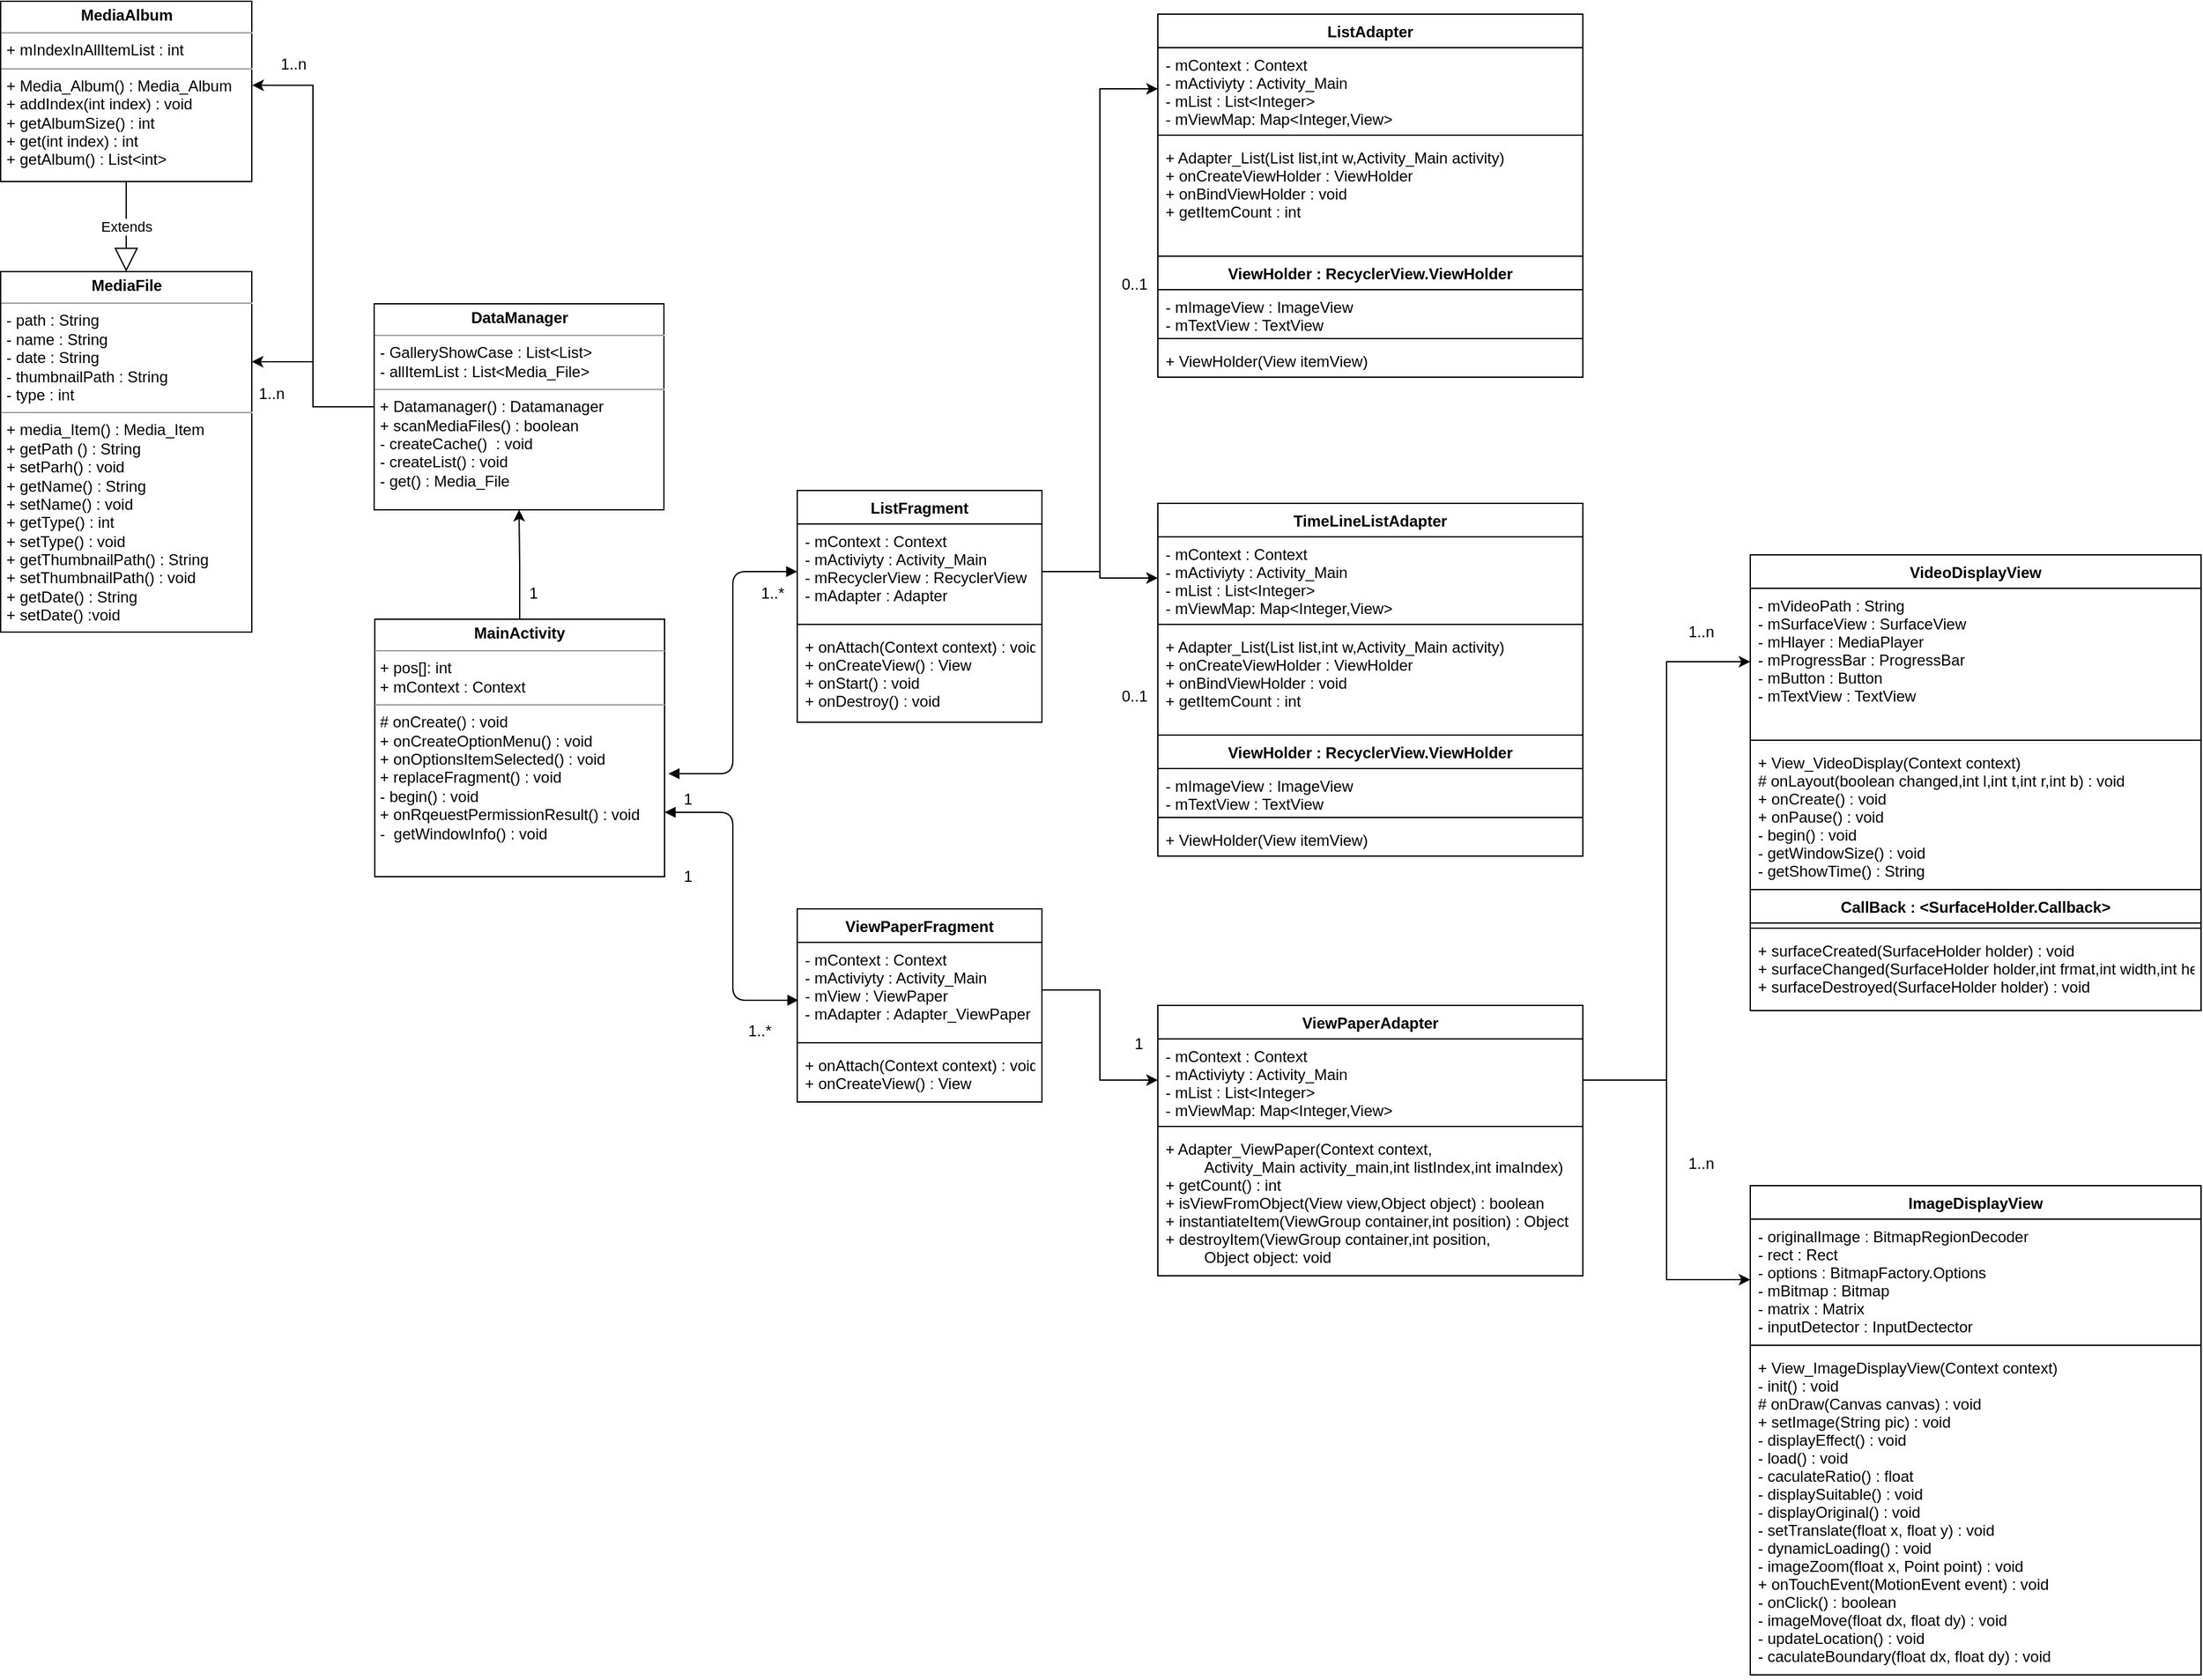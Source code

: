 <mxfile version="12.2.4" type="device" pages="1"><diagram name="Page-1" id="9f46799a-70d6-7492-0946-bef42562c5a5"><mxGraphModel dx="1408" dy="1549" grid="1" gridSize="10" guides="1" tooltips="1" connect="1" arrows="1" fold="1" page="1" pageScale="1" pageWidth="1100" pageHeight="850" background="#ffffff" math="0" shadow="0"><root><mxCell id="0"/><mxCell id="1" parent="0"/><mxCell id="7mAvR-UhFyMfSr_KZGas-6" value="ViewPaperFragment" style="swimlane;fontStyle=1;align=center;verticalAlign=top;childLayout=stackLayout;horizontal=1;startSize=26;horizontalStack=0;resizeParent=1;resizeParentMax=0;resizeLast=0;collapsible=1;marginBottom=0;gradientColor=none;swimlaneFillColor=none;fillColor=#FFFFFF;" parent="1" vertex="1"><mxGeometry x="670" y="25" width="190" height="150" as="geometry"/></mxCell><mxCell id="7mAvR-UhFyMfSr_KZGas-7" value="- mContext : Context&#10;- mActiviyty : Activity_Main&#10;- mView : ViewPaper&#10;- mAdapter : Adapter_ViewPaper &#10;" style="text;strokeColor=none;fillColor=none;align=left;verticalAlign=top;spacingLeft=4;spacingRight=4;overflow=hidden;rotatable=0;points=[[0,0.5],[1,0.5]];portConstraint=eastwest;" parent="7mAvR-UhFyMfSr_KZGas-6" vertex="1"><mxGeometry y="26" width="190" height="74" as="geometry"/></mxCell><mxCell id="7mAvR-UhFyMfSr_KZGas-8" value="" style="line;strokeWidth=1;fillColor=none;align=left;verticalAlign=middle;spacingTop=-1;spacingLeft=3;spacingRight=3;rotatable=0;labelPosition=right;points=[];portConstraint=eastwest;" parent="7mAvR-UhFyMfSr_KZGas-6" vertex="1"><mxGeometry y="100" width="190" height="8" as="geometry"/></mxCell><mxCell id="7mAvR-UhFyMfSr_KZGas-9" value="+ onAttach(Context context) : void&#10;+ onCreateView() : View" style="text;strokeColor=none;fillColor=none;align=left;verticalAlign=top;spacingLeft=4;spacingRight=4;overflow=hidden;rotatable=0;points=[[0,0.5],[1,0.5]];portConstraint=eastwest;" parent="7mAvR-UhFyMfSr_KZGas-6" vertex="1"><mxGeometry y="108" width="190" height="42" as="geometry"/></mxCell><mxCell id="7mAvR-UhFyMfSr_KZGas-14" value="ViewPaperAdapter" style="swimlane;fontStyle=1;align=center;verticalAlign=top;childLayout=stackLayout;horizontal=1;startSize=26;horizontalStack=0;resizeParent=1;resizeParentMax=0;resizeLast=0;collapsible=1;marginBottom=0;gradientColor=none;swimlaneFillColor=none;fillColor=#FFFFFF;" parent="1" vertex="1"><mxGeometry x="950" y="100" width="330" height="210" as="geometry"><mxRectangle x="670" y="-180" width="140" height="26" as="alternateBounds"/></mxGeometry></mxCell><mxCell id="7mAvR-UhFyMfSr_KZGas-15" value="- mContext : Context&#10;- mActiviyty : Activity_Main&#10;- mList : List&lt;Integer&gt;&#10;- mViewMap: Map&lt;Integer,View&gt; &#10;" style="text;strokeColor=none;fillColor=none;align=left;verticalAlign=top;spacingLeft=4;spacingRight=4;overflow=hidden;rotatable=0;points=[[0,0.5],[1,0.5]];portConstraint=eastwest;" parent="7mAvR-UhFyMfSr_KZGas-14" vertex="1"><mxGeometry y="26" width="330" height="64" as="geometry"/></mxCell><mxCell id="7mAvR-UhFyMfSr_KZGas-16" value="" style="line;strokeWidth=1;fillColor=none;align=left;verticalAlign=middle;spacingTop=-1;spacingLeft=3;spacingRight=3;rotatable=0;labelPosition=right;points=[];portConstraint=eastwest;" parent="7mAvR-UhFyMfSr_KZGas-14" vertex="1"><mxGeometry y="90" width="330" height="8" as="geometry"/></mxCell><mxCell id="7mAvR-UhFyMfSr_KZGas-17" value="+ Adapter_ViewPaper(Context context,&#10;         Activity_Main activity_main,int listIndex,int imaIndex)&#10;+ getCount() : int&#10;+ isViewFromObject(View view,Object object) : boolean&#10;+ instantiateItem(ViewGroup container,int position) : Object&#10;+ destroyItem(ViewGroup container,int position,&#10;         Object object: void" style="text;strokeColor=none;fillColor=none;align=left;verticalAlign=top;spacingLeft=4;spacingRight=4;overflow=hidden;rotatable=0;points=[[0,0.5],[1,0.5]];portConstraint=eastwest;" parent="7mAvR-UhFyMfSr_KZGas-14" vertex="1"><mxGeometry y="98" width="330" height="112" as="geometry"/></mxCell><mxCell id="7mAvR-UhFyMfSr_KZGas-18" value="VideoDisplayView" style="swimlane;fontStyle=1;align=center;verticalAlign=top;childLayout=stackLayout;horizontal=1;startSize=26;horizontalStack=0;resizeParent=1;resizeParentMax=0;resizeLast=0;collapsible=1;marginBottom=0;gradientColor=none;swimlaneFillColor=none;fillColor=#FFFFFF;" parent="1" vertex="1"><mxGeometry x="1410" y="-250" width="350" height="354" as="geometry"><mxRectangle x="1100" y="-180" width="130" height="26" as="alternateBounds"/></mxGeometry></mxCell><mxCell id="7mAvR-UhFyMfSr_KZGas-19" value="- mVideoPath : String&#10;- mSurfaceView : SurfaceView&#10;- mHlayer : MediaPlayer&#10;- mProgressBar : ProgressBar&#10;- mButton : Button&#10;- mTextView : TextView" style="text;strokeColor=none;fillColor=none;align=left;verticalAlign=top;spacingLeft=4;spacingRight=4;overflow=hidden;rotatable=0;points=[[0,0.5],[1,0.5]];portConstraint=eastwest;" parent="7mAvR-UhFyMfSr_KZGas-18" vertex="1"><mxGeometry y="26" width="350" height="114" as="geometry"/></mxCell><mxCell id="7mAvR-UhFyMfSr_KZGas-20" value="" style="line;strokeWidth=1;fillColor=none;align=left;verticalAlign=middle;spacingTop=-1;spacingLeft=3;spacingRight=3;rotatable=0;labelPosition=right;points=[];portConstraint=eastwest;" parent="7mAvR-UhFyMfSr_KZGas-18" vertex="1"><mxGeometry y="140" width="350" height="8" as="geometry"/></mxCell><mxCell id="7mAvR-UhFyMfSr_KZGas-21" value="+ View_VideoDisplay(Context context)&#10;# onLayout(boolean changed,int l,int t,int r,int b) : void&#10;+ onCreate() : void&#10;+ onPause() : void&#10;- begin() : void&#10;- getWindowSize() : void&#10;- getShowTime() : String" style="text;strokeColor=none;fillColor=none;align=left;verticalAlign=top;spacingLeft=4;spacingRight=4;overflow=hidden;rotatable=0;points=[[0,0.5],[1,0.5]];portConstraint=eastwest;" parent="7mAvR-UhFyMfSr_KZGas-18" vertex="1"><mxGeometry y="148" width="350" height="112" as="geometry"/></mxCell><mxCell id="7mAvR-UhFyMfSr_KZGas-36" value="CallBack : &lt;SurfaceHolder.Callback&gt;" style="swimlane;fontStyle=1;align=center;verticalAlign=top;childLayout=stackLayout;horizontal=1;startSize=26;horizontalStack=0;resizeParent=1;resizeParentMax=0;resizeLast=0;collapsible=1;marginBottom=0;fillColor=#FFFFFF;gradientColor=none;" parent="7mAvR-UhFyMfSr_KZGas-18" vertex="1"><mxGeometry y="260" width="350" height="94" as="geometry"><mxRectangle y="160" width="350" height="26" as="alternateBounds"/></mxGeometry></mxCell><mxCell id="7mAvR-UhFyMfSr_KZGas-38" value="" style="line;strokeWidth=1;fillColor=none;align=left;verticalAlign=middle;spacingTop=-1;spacingLeft=3;spacingRight=3;rotatable=0;labelPosition=right;points=[];portConstraint=eastwest;" parent="7mAvR-UhFyMfSr_KZGas-36" vertex="1"><mxGeometry y="26" width="350" height="8" as="geometry"/></mxCell><mxCell id="7mAvR-UhFyMfSr_KZGas-39" value="+ surfaceCreated(SurfaceHolder holder) : void&#10;+ surfaceChanged(SurfaceHolder holder,int frmat,int width,int height) : void&#10;+ surfaceDestroyed(SurfaceHolder holder) : void " style="text;strokeColor=none;fillColor=none;align=left;verticalAlign=top;spacingLeft=4;spacingRight=4;overflow=hidden;rotatable=0;points=[[0,0.5],[1,0.5]];portConstraint=eastwest;" parent="7mAvR-UhFyMfSr_KZGas-36" vertex="1"><mxGeometry y="34" width="350" height="60" as="geometry"/></mxCell><mxCell id="7mAvR-UhFyMfSr_KZGas-22" value="ImageDisplayView" style="swimlane;fontStyle=1;align=center;verticalAlign=top;childLayout=stackLayout;horizontal=1;startSize=26;horizontalStack=0;resizeParent=1;resizeParentMax=0;resizeLast=0;collapsible=1;marginBottom=0;gradientColor=none;swimlaneFillColor=none;fillColor=#FFFFFF;" parent="1" vertex="1"><mxGeometry x="1410" y="240" width="350" height="380" as="geometry"/></mxCell><mxCell id="7mAvR-UhFyMfSr_KZGas-23" value="- originalImage : BitmapRegionDecoder&#10;- rect : Rect&#10;- options : BitmapFactory.Options&#10;- mBitmap : Bitmap&#10;- matrix : Matrix&#10;- inputDetector : InputDectector" style="text;strokeColor=none;fillColor=none;align=left;verticalAlign=top;spacingLeft=4;spacingRight=4;overflow=hidden;rotatable=0;points=[[0,0.5],[1,0.5]];portConstraint=eastwest;" parent="7mAvR-UhFyMfSr_KZGas-22" vertex="1"><mxGeometry y="26" width="350" height="94" as="geometry"/></mxCell><mxCell id="7mAvR-UhFyMfSr_KZGas-24" value="" style="line;strokeWidth=1;fillColor=none;align=left;verticalAlign=middle;spacingTop=-1;spacingLeft=3;spacingRight=3;rotatable=0;labelPosition=right;points=[];portConstraint=eastwest;" parent="7mAvR-UhFyMfSr_KZGas-22" vertex="1"><mxGeometry y="120" width="350" height="8" as="geometry"/></mxCell><mxCell id="7mAvR-UhFyMfSr_KZGas-25" value="+ View_ImageDisplayView(Context context)&#10;- init() : void&#10;# onDraw(Canvas canvas) : void&#10;+ setImage(String pic) : void&#10;- displayEffect() : void&#10;- load() : void&#10;- caculateRatio() : float&#10;- displaySuitable() : void&#10;- displayOriginal() : void&#10;- setTranslate(float x, float y) : void&#10;- dynamicLoading() : void&#10;- imageZoom(float x, Point point) : void&#10;+ onTouchEvent(MotionEvent event) : void&#10;- onClick() : boolean&#10;- imageMove(float dx, float dy) : void&#10;- updateLocation() : void&#10;- caculateBoundary(float dx, float dy) : void" style="text;strokeColor=none;fillColor=none;align=left;verticalAlign=top;spacingLeft=4;spacingRight=4;overflow=hidden;rotatable=0;points=[[0,0.5],[1,0.5]];portConstraint=eastwest;" parent="7mAvR-UhFyMfSr_KZGas-22" vertex="1"><mxGeometry y="128" width="350" height="252" as="geometry"/></mxCell><mxCell id="7mAvR-UhFyMfSr_KZGas-60" value="&lt;p style=&quot;margin: 0px ; margin-top: 4px ; text-align: center&quot;&gt;&lt;b&gt;MediaAlbum&lt;/b&gt;&lt;/p&gt;&lt;hr size=&quot;1&quot;&gt;&lt;p style=&quot;margin: 0px ; margin-left: 4px&quot;&gt;+ mIndexInAllItemList : int&lt;/p&gt;&lt;hr size=&quot;1&quot;&gt;&lt;p style=&quot;margin: 0px ; margin-left: 4px&quot;&gt;+ Media_Album() : Media_Album&lt;br&gt;&lt;/p&gt;&lt;p style=&quot;margin: 0px ; margin-left: 4px&quot;&gt;+ addIndex(int index) : void&lt;/p&gt;&lt;p style=&quot;margin: 0px ; margin-left: 4px&quot;&gt;+ getAlbumSize() : int&lt;/p&gt;&lt;p style=&quot;margin: 0px ; margin-left: 4px&quot;&gt;+ get(int index) : int&lt;/p&gt;&lt;p style=&quot;margin: 0px ; margin-left: 4px&quot;&gt;+ getAlbum() : List&amp;lt;int&amp;gt;&lt;/p&gt;" style="verticalAlign=top;align=left;overflow=fill;fontSize=12;fontFamily=Helvetica;html=1;" parent="1" vertex="1"><mxGeometry x="51.5" y="-680" width="195" height="140" as="geometry"/></mxCell><mxCell id="7mAvR-UhFyMfSr_KZGas-61" value="&lt;p style=&quot;margin: 0px ; margin-top: 4px ; text-align: center&quot;&gt;&lt;b&gt;MediaFile&lt;/b&gt;&lt;/p&gt;&lt;hr size=&quot;1&quot;&gt;&lt;p style=&quot;margin: 0px ; margin-left: 4px&quot;&gt;- path : String&lt;/p&gt;&lt;p style=&quot;margin: 0px ; margin-left: 4px&quot;&gt;- name : String&lt;/p&gt;&lt;p style=&quot;margin: 0px ; margin-left: 4px&quot;&gt;- date : String&lt;/p&gt;&lt;p style=&quot;margin: 0px ; margin-left: 4px&quot;&gt;- thumbnailPath : String&lt;/p&gt;&lt;p style=&quot;margin: 0px ; margin-left: 4px&quot;&gt;- type : int&lt;/p&gt;&lt;hr size=&quot;1&quot;&gt;&lt;p style=&quot;margin: 0px ; margin-left: 4px&quot;&gt;+ media_Item() : Media_Item&lt;/p&gt;&lt;p style=&quot;margin: 0px ; margin-left: 4px&quot;&gt;+ getPath () : String&lt;/p&gt;&lt;p style=&quot;margin: 0px ; margin-left: 4px&quot;&gt;+ setParh() : void&lt;/p&gt;&lt;p style=&quot;margin: 0px ; margin-left: 4px&quot;&gt;+ getName() : String&lt;/p&gt;&lt;p style=&quot;margin: 0px ; margin-left: 4px&quot;&gt;+ setName() : void&lt;/p&gt;&lt;p style=&quot;margin: 0px ; margin-left: 4px&quot;&gt;+ getType() : int&lt;/p&gt;&lt;p style=&quot;margin: 0px ; margin-left: 4px&quot;&gt;+ setType() : void&lt;/p&gt;&lt;p style=&quot;margin: 0px ; margin-left: 4px&quot;&gt;+ getThumbnailPath() : String&lt;/p&gt;&lt;p style=&quot;margin: 0px ; margin-left: 4px&quot;&gt;+ setThumbnailPath() : void&lt;/p&gt;&lt;p style=&quot;margin: 0px ; margin-left: 4px&quot;&gt;+ getDate() : String&lt;/p&gt;&lt;p style=&quot;margin: 0px ; margin-left: 4px&quot;&gt;+ setDate() :void&amp;nbsp;&lt;/p&gt;" style="verticalAlign=top;align=left;overflow=fill;fontSize=12;fontFamily=Helvetica;html=1;" parent="1" vertex="1"><mxGeometry x="51.5" y="-470" width="195" height="280" as="geometry"/></mxCell><mxCell id="7mAvR-UhFyMfSr_KZGas-65" value="Extends" style="endArrow=block;endSize=16;endFill=0;html=1;exitX=0.5;exitY=1;exitDx=0;exitDy=0;" parent="1" source="7mAvR-UhFyMfSr_KZGas-60" target="7mAvR-UhFyMfSr_KZGas-61" edge="1"><mxGeometry width="160" relative="1" as="geometry"><mxPoint x="266.5" y="-240" as="sourcePoint"/><mxPoint x="426.5" y="-240" as="targetPoint"/></mxGeometry></mxCell><mxCell id="7mAvR-UhFyMfSr_KZGas-74" value="ListFragment" style="swimlane;fontStyle=1;align=center;verticalAlign=top;childLayout=stackLayout;horizontal=1;startSize=26;horizontalStack=0;resizeParent=1;resizeParentMax=0;resizeLast=0;collapsible=1;marginBottom=0;gradientColor=none;swimlaneFillColor=none;fillColor=#FFFFFF;" parent="1" vertex="1"><mxGeometry x="670" y="-300" width="190" height="180" as="geometry"/></mxCell><mxCell id="7mAvR-UhFyMfSr_KZGas-75" value="- mContext : Context&#10;- mActiviyty : Activity_Main&#10;- mRecyclerView : RecyclerView&#10;- mAdapter : Adapter &#10;" style="text;strokeColor=none;fillColor=none;align=left;verticalAlign=top;spacingLeft=4;spacingRight=4;overflow=hidden;rotatable=0;points=[[0,0.5],[1,0.5]];portConstraint=eastwest;" parent="7mAvR-UhFyMfSr_KZGas-74" vertex="1"><mxGeometry y="26" width="190" height="74" as="geometry"/></mxCell><mxCell id="7mAvR-UhFyMfSr_KZGas-76" value="" style="line;strokeWidth=1;fillColor=none;align=left;verticalAlign=middle;spacingTop=-1;spacingLeft=3;spacingRight=3;rotatable=0;labelPosition=right;points=[];portConstraint=eastwest;" parent="7mAvR-UhFyMfSr_KZGas-74" vertex="1"><mxGeometry y="100" width="190" height="8" as="geometry"/></mxCell><mxCell id="7mAvR-UhFyMfSr_KZGas-77" value="+ onAttach(Context context) : void&#10;+ onCreateView() : View&#10;+ onStart() : void&#10;+ onDestroy() : void&#10;&#10;" style="text;strokeColor=none;fillColor=none;align=left;verticalAlign=top;spacingLeft=4;spacingRight=4;overflow=hidden;rotatable=0;points=[[0,0.5],[1,0.5]];portConstraint=eastwest;" parent="7mAvR-UhFyMfSr_KZGas-74" vertex="1"><mxGeometry y="108" width="190" height="72" as="geometry"/></mxCell><mxCell id="7mAvR-UhFyMfSr_KZGas-78" value="ListAdapter" style="swimlane;fontStyle=1;align=center;verticalAlign=top;childLayout=stackLayout;horizontal=1;startSize=26;horizontalStack=0;resizeParent=1;resizeParentMax=0;resizeLast=0;collapsible=1;marginBottom=0;gradientColor=none;swimlaneFillColor=none;fillColor=#FFFFFF;" parent="1" vertex="1"><mxGeometry x="950" y="-670" width="330" height="282" as="geometry"><mxRectangle x="670" y="-180" width="140" height="26" as="alternateBounds"/></mxGeometry></mxCell><mxCell id="7mAvR-UhFyMfSr_KZGas-79" value="- mContext : Context&#10;- mActiviyty : Activity_Main&#10;- mList : List&lt;Integer&gt;&#10;- mViewMap: Map&lt;Integer,View&gt; &#10;" style="text;strokeColor=none;fillColor=none;align=left;verticalAlign=top;spacingLeft=4;spacingRight=4;overflow=hidden;rotatable=0;points=[[0,0.5],[1,0.5]];portConstraint=eastwest;" parent="7mAvR-UhFyMfSr_KZGas-78" vertex="1"><mxGeometry y="26" width="330" height="64" as="geometry"/></mxCell><mxCell id="7mAvR-UhFyMfSr_KZGas-137" value="" style="line;strokeWidth=1;fillColor=none;align=left;verticalAlign=middle;spacingTop=-1;spacingLeft=3;spacingRight=3;rotatable=0;labelPosition=right;points=[];portConstraint=eastwest;" parent="7mAvR-UhFyMfSr_KZGas-78" vertex="1"><mxGeometry y="90" width="330" height="8" as="geometry"/></mxCell><mxCell id="7mAvR-UhFyMfSr_KZGas-136" value="+ Adapter_List(List list,int w,Activity_Main activity)&#10;+ onCreateViewHolder : ViewHolder&#10;+ onBindViewHolder : void&#10;+ getItemCount : int" style="text;strokeColor=none;fillColor=none;align=left;verticalAlign=top;spacingLeft=4;spacingRight=4;overflow=hidden;rotatable=0;points=[[0,0.5],[1,0.5]];portConstraint=eastwest;" parent="7mAvR-UhFyMfSr_KZGas-78" vertex="1"><mxGeometry y="98" width="330" height="90" as="geometry"/></mxCell><mxCell id="7mAvR-UhFyMfSr_KZGas-125" value="ViewHolder : RecyclerView.ViewHolder" style="swimlane;fontStyle=1;align=center;verticalAlign=top;childLayout=stackLayout;horizontal=1;startSize=26;horizontalStack=0;resizeParent=1;resizeParentMax=0;resizeLast=0;collapsible=1;marginBottom=0;fillColor=#FFFFFF;gradientColor=none;" parent="7mAvR-UhFyMfSr_KZGas-78" vertex="1"><mxGeometry y="188" width="330" height="94" as="geometry"/></mxCell><mxCell id="7mAvR-UhFyMfSr_KZGas-147" value="- mImageView : ImageView&#10;- mTextView : TextView" style="text;strokeColor=none;fillColor=none;align=left;verticalAlign=top;spacingLeft=4;spacingRight=4;overflow=hidden;rotatable=0;points=[[0,0.5],[1,0.5]];portConstraint=eastwest;" parent="7mAvR-UhFyMfSr_KZGas-125" vertex="1"><mxGeometry y="26" width="330" height="34" as="geometry"/></mxCell><mxCell id="7mAvR-UhFyMfSr_KZGas-126" value="" style="line;strokeWidth=1;fillColor=none;align=left;verticalAlign=middle;spacingTop=-1;spacingLeft=3;spacingRight=3;rotatable=0;labelPosition=right;points=[];portConstraint=eastwest;" parent="7mAvR-UhFyMfSr_KZGas-125" vertex="1"><mxGeometry y="60" width="330" height="8" as="geometry"/></mxCell><mxCell id="7mAvR-UhFyMfSr_KZGas-127" value="+ ViewHolder(View itemView) " style="text;strokeColor=none;fillColor=none;align=left;verticalAlign=top;spacingLeft=4;spacingRight=4;overflow=hidden;rotatable=0;points=[[0,0.5],[1,0.5]];portConstraint=eastwest;" parent="7mAvR-UhFyMfSr_KZGas-125" vertex="1"><mxGeometry y="68" width="330" height="26" as="geometry"/></mxCell><mxCell id="7mAvR-UhFyMfSr_KZGas-104" style="edgeStyle=orthogonalEdgeStyle;rounded=0;orthogonalLoop=1;jettySize=auto;html=1;exitX=0.5;exitY=0;exitDx=0;exitDy=0;entryX=0.5;entryY=1;entryDx=0;entryDy=0;" parent="1" source="7mAvR-UhFyMfSr_KZGas-82" target="7mAvR-UhFyMfSr_KZGas-83" edge="1"><mxGeometry relative="1" as="geometry"/></mxCell><mxCell id="7mAvR-UhFyMfSr_KZGas-82" value="&lt;p style=&quot;margin: 0px ; margin-top: 4px ; text-align: center&quot;&gt;&lt;b&gt;MainActivity&lt;/b&gt;&lt;/p&gt;&lt;hr size=&quot;1&quot;&gt;&lt;p style=&quot;margin: 0px ; margin-left: 4px&quot;&gt;&lt;span&gt;+ pos[]: int&lt;/span&gt;&lt;br&gt;&lt;/p&gt;&lt;p style=&quot;margin: 0px ; margin-left: 4px&quot;&gt;+ mContext : Context&lt;/p&gt;&lt;hr size=&quot;1&quot;&gt;&lt;p style=&quot;margin: 0px ; margin-left: 4px&quot;&gt;# onCreate()&lt;b&gt;&amp;nbsp;&lt;/b&gt;: void&lt;/p&gt;&lt;p style=&quot;margin: 0px ; margin-left: 4px&quot;&gt;+ onCreateOptionMenu() : void&lt;/p&gt;&lt;p style=&quot;margin: 0px ; margin-left: 4px&quot;&gt;+ onOptionsItemSelected() : void&lt;/p&gt;&lt;p style=&quot;margin: 0px ; margin-left: 4px&quot;&gt;+ replaceFragment() : void&lt;/p&gt;&lt;p style=&quot;margin: 0px ; margin-left: 4px&quot;&gt;- begin() : void&lt;/p&gt;&lt;p style=&quot;margin: 0px ; margin-left: 4px&quot;&gt;+ onRqeuestPermissionResult() : void&lt;/p&gt;&lt;p style=&quot;margin: 0px ; margin-left: 4px&quot;&gt;&lt;span&gt;-&amp;nbsp; getWindowInfo() : void&lt;/span&gt;&lt;span&gt;&amp;nbsp;&lt;/span&gt;&lt;/p&gt;" style="verticalAlign=top;align=left;overflow=fill;fontSize=12;fontFamily=Helvetica;html=1;" parent="1" vertex="1"><mxGeometry x="342" y="-200" width="225" height="200" as="geometry"/></mxCell><mxCell id="7mAvR-UhFyMfSr_KZGas-121" style="edgeStyle=orthogonalEdgeStyle;rounded=0;orthogonalLoop=1;jettySize=auto;html=1;exitX=0;exitY=0.5;exitDx=0;exitDy=0;entryX=1.002;entryY=0.466;entryDx=0;entryDy=0;entryPerimeter=0;" parent="1" source="7mAvR-UhFyMfSr_KZGas-83" target="7mAvR-UhFyMfSr_KZGas-60" edge="1"><mxGeometry relative="1" as="geometry"/></mxCell><mxCell id="7mAvR-UhFyMfSr_KZGas-123" style="edgeStyle=orthogonalEdgeStyle;rounded=0;orthogonalLoop=1;jettySize=auto;html=1;exitX=0;exitY=0.5;exitDx=0;exitDy=0;entryX=1;entryY=0.25;entryDx=0;entryDy=0;" parent="1" source="7mAvR-UhFyMfSr_KZGas-83" target="7mAvR-UhFyMfSr_KZGas-61" edge="1"><mxGeometry relative="1" as="geometry"/></mxCell><mxCell id="7mAvR-UhFyMfSr_KZGas-83" value="&lt;p style=&quot;margin: 0px ; margin-top: 4px ; text-align: center&quot;&gt;&lt;b&gt;DataManager&lt;/b&gt;&lt;/p&gt;&lt;hr size=&quot;1&quot;&gt;&lt;p style=&quot;margin: 0px ; margin-left: 4px&quot;&gt;- GalleryShowCase : List&amp;lt;List&amp;gt;&lt;/p&gt;&lt;p style=&quot;margin: 0px ; margin-left: 4px&quot;&gt;- allItemList : List&amp;lt;Media_File&amp;gt;&lt;/p&gt;&lt;hr size=&quot;1&quot;&gt;&lt;p style=&quot;margin: 0px ; margin-left: 4px&quot;&gt;+ Datamanager() : Datamanager&lt;/p&gt;&lt;p style=&quot;margin: 0px ; margin-left: 4px&quot;&gt;+ scanMediaFiles() : boolean&lt;/p&gt;&lt;p style=&quot;margin: 0px ; margin-left: 4px&quot;&gt;- createCache()&amp;nbsp; : void&lt;/p&gt;&lt;p style=&quot;margin: 0px ; margin-left: 4px&quot;&gt;- createList() : void&lt;/p&gt;&lt;p style=&quot;margin: 0px ; margin-left: 4px&quot;&gt;- get() : Media_File&lt;/p&gt;" style="verticalAlign=top;align=left;overflow=fill;fontSize=12;fontFamily=Helvetica;html=1;" parent="1" vertex="1"><mxGeometry x="341.5" y="-445" width="225" height="160" as="geometry"/></mxCell><mxCell id="7mAvR-UhFyMfSr_KZGas-97" value="" style="endArrow=block;startArrow=block;endFill=1;startFill=1;html=1;entryX=0;entryY=0.5;entryDx=0;entryDy=0;" parent="1" target="7mAvR-UhFyMfSr_KZGas-75" edge="1"><mxGeometry width="160" relative="1" as="geometry"><mxPoint x="570" y="-80" as="sourcePoint"/><mxPoint x="730" y="-80" as="targetPoint"/><Array as="points"><mxPoint x="620" y="-80"/><mxPoint x="620" y="-237"/></Array></mxGeometry></mxCell><mxCell id="7mAvR-UhFyMfSr_KZGas-100" value="1" style="text;html=1;resizable=0;points=[];autosize=1;align=left;verticalAlign=top;spacingTop=-4;" parent="1" vertex="1"><mxGeometry x="580" y="-70" width="20" height="20" as="geometry"/></mxCell><mxCell id="7mAvR-UhFyMfSr_KZGas-101" value="1..*" style="text;html=1;resizable=0;points=[];autosize=1;align=left;verticalAlign=top;spacingTop=-4;" parent="1" vertex="1"><mxGeometry x="640" y="-230" width="30" height="20" as="geometry"/></mxCell><mxCell id="7mAvR-UhFyMfSr_KZGas-103" value="1" style="text;html=1;resizable=0;points=[];autosize=1;align=left;verticalAlign=top;spacingTop=-4;" parent="1" vertex="1"><mxGeometry x="460" y="-230" width="20" height="20" as="geometry"/></mxCell><mxCell id="7mAvR-UhFyMfSr_KZGas-105" value="" style="endArrow=block;startArrow=block;endFill=1;startFill=1;html=1;entryX=0.005;entryY=0.608;entryDx=0;entryDy=0;entryPerimeter=0;exitX=1;exitY=0.75;exitDx=0;exitDy=0;" parent="1" source="7mAvR-UhFyMfSr_KZGas-82" target="7mAvR-UhFyMfSr_KZGas-7" edge="1"><mxGeometry width="160" relative="1" as="geometry"><mxPoint x="430" y="120" as="sourcePoint"/><mxPoint x="590" y="120" as="targetPoint"/><Array as="points"><mxPoint x="620" y="-50"/><mxPoint x="620" y="96"/></Array></mxGeometry></mxCell><mxCell id="7mAvR-UhFyMfSr_KZGas-106" value="1" style="text;html=1;resizable=0;points=[];autosize=1;align=left;verticalAlign=top;spacingTop=-4;" parent="1" vertex="1"><mxGeometry x="580" y="-10" width="20" height="20" as="geometry"/></mxCell><mxCell id="7mAvR-UhFyMfSr_KZGas-107" value="1..*" style="text;html=1;resizable=0;points=[];autosize=1;align=left;verticalAlign=top;spacingTop=-4;" parent="1" vertex="1"><mxGeometry x="630" y="110" width="30" height="20" as="geometry"/></mxCell><mxCell id="7mAvR-UhFyMfSr_KZGas-109" style="edgeStyle=orthogonalEdgeStyle;rounded=0;orthogonalLoop=1;jettySize=auto;html=1;exitX=1;exitY=0.5;exitDx=0;exitDy=0;entryX=0;entryY=0.5;entryDx=0;entryDy=0;" parent="1" source="7mAvR-UhFyMfSr_KZGas-75" target="7mAvR-UhFyMfSr_KZGas-79" edge="1"><mxGeometry relative="1" as="geometry"/></mxCell><mxCell id="7mAvR-UhFyMfSr_KZGas-110" value="0..1" style="text;html=1;resizable=0;points=[];autosize=1;align=left;verticalAlign=top;spacingTop=-4;" parent="1" vertex="1"><mxGeometry x="920" y="-470" width="40" height="20" as="geometry"/></mxCell><mxCell id="7mAvR-UhFyMfSr_KZGas-112" value="0..1" style="text;html=1;resizable=0;points=[];autosize=1;align=left;verticalAlign=top;spacingTop=-4;" parent="1" vertex="1"><mxGeometry x="920" y="-150" width="40" height="20" as="geometry"/></mxCell><mxCell id="7mAvR-UhFyMfSr_KZGas-113" style="edgeStyle=orthogonalEdgeStyle;rounded=0;orthogonalLoop=1;jettySize=auto;html=1;exitX=1;exitY=0.5;exitDx=0;exitDy=0;entryX=0;entryY=0.5;entryDx=0;entryDy=0;" parent="1" source="7mAvR-UhFyMfSr_KZGas-7" target="7mAvR-UhFyMfSr_KZGas-15" edge="1"><mxGeometry relative="1" as="geometry"/></mxCell><mxCell id="7mAvR-UhFyMfSr_KZGas-114" value="1" style="text;html=1;resizable=0;points=[];autosize=1;align=left;verticalAlign=top;spacingTop=-4;" parent="1" vertex="1"><mxGeometry x="930" y="120" width="20" height="20" as="geometry"/></mxCell><mxCell id="7mAvR-UhFyMfSr_KZGas-115" style="edgeStyle=orthogonalEdgeStyle;rounded=0;orthogonalLoop=1;jettySize=auto;html=1;exitX=1;exitY=0.5;exitDx=0;exitDy=0;entryX=0;entryY=0.5;entryDx=0;entryDy=0;" parent="1" source="7mAvR-UhFyMfSr_KZGas-15" target="7mAvR-UhFyMfSr_KZGas-19" edge="1"><mxGeometry relative="1" as="geometry"/></mxCell><mxCell id="7mAvR-UhFyMfSr_KZGas-116" value="1..n" style="text;html=1;resizable=0;points=[];autosize=1;align=left;verticalAlign=top;spacingTop=-4;" parent="1" vertex="1"><mxGeometry x="1360" y="-200" width="40" height="20" as="geometry"/></mxCell><mxCell id="7mAvR-UhFyMfSr_KZGas-117" style="edgeStyle=orthogonalEdgeStyle;rounded=0;orthogonalLoop=1;jettySize=auto;html=1;exitX=1;exitY=0.5;exitDx=0;exitDy=0;entryX=0;entryY=0.5;entryDx=0;entryDy=0;" parent="1" source="7mAvR-UhFyMfSr_KZGas-15" target="7mAvR-UhFyMfSr_KZGas-23" edge="1"><mxGeometry relative="1" as="geometry"/></mxCell><mxCell id="7mAvR-UhFyMfSr_KZGas-118" value="1..n" style="text;html=1;resizable=0;points=[];autosize=1;align=left;verticalAlign=top;spacingTop=-4;" parent="1" vertex="1"><mxGeometry x="1360" y="213" width="40" height="20" as="geometry"/></mxCell><mxCell id="7mAvR-UhFyMfSr_KZGas-122" value="1..n" style="text;html=1;resizable=0;points=[];autosize=1;align=left;verticalAlign=top;spacingTop=-4;" parent="1" vertex="1"><mxGeometry x="267" y="-641" width="40" height="20" as="geometry"/></mxCell><mxCell id="7mAvR-UhFyMfSr_KZGas-124" value="1..n" style="text;html=1;resizable=0;points=[];autosize=1;align=left;verticalAlign=top;spacingTop=-4;" parent="1" vertex="1"><mxGeometry x="250" y="-385" width="40" height="20" as="geometry"/></mxCell><mxCell id="7mAvR-UhFyMfSr_KZGas-148" value="TimeLineListAdapter" style="swimlane;fontStyle=1;align=center;verticalAlign=top;childLayout=stackLayout;horizontal=1;startSize=26;horizontalStack=0;resizeParent=1;resizeParentMax=0;resizeLast=0;collapsible=1;marginBottom=0;gradientColor=none;swimlaneFillColor=none;fillColor=#FFFFFF;" parent="1" vertex="1"><mxGeometry x="950" y="-290" width="330" height="274" as="geometry"><mxRectangle x="670" y="-180" width="140" height="26" as="alternateBounds"/></mxGeometry></mxCell><mxCell id="7mAvR-UhFyMfSr_KZGas-149" value="- mContext : Context&#10;- mActiviyty : Activity_Main&#10;- mList : List&lt;Integer&gt;&#10;- mViewMap: Map&lt;Integer,View&gt; &#10;" style="text;strokeColor=none;fillColor=none;align=left;verticalAlign=top;spacingLeft=4;spacingRight=4;overflow=hidden;rotatable=0;points=[[0,0.5],[1,0.5]];portConstraint=eastwest;" parent="7mAvR-UhFyMfSr_KZGas-148" vertex="1"><mxGeometry y="26" width="330" height="64" as="geometry"/></mxCell><mxCell id="7mAvR-UhFyMfSr_KZGas-150" value="" style="line;strokeWidth=1;fillColor=none;align=left;verticalAlign=middle;spacingTop=-1;spacingLeft=3;spacingRight=3;rotatable=0;labelPosition=right;points=[];portConstraint=eastwest;" parent="7mAvR-UhFyMfSr_KZGas-148" vertex="1"><mxGeometry y="90" width="330" height="8" as="geometry"/></mxCell><mxCell id="7mAvR-UhFyMfSr_KZGas-151" value="+ Adapter_List(List list,int w,Activity_Main activity)&#10;+ onCreateViewHolder : ViewHolder&#10;+ onBindViewHolder : void&#10;+ getItemCount : int" style="text;strokeColor=none;fillColor=none;align=left;verticalAlign=top;spacingLeft=4;spacingRight=4;overflow=hidden;rotatable=0;points=[[0,0.5],[1,0.5]];portConstraint=eastwest;" parent="7mAvR-UhFyMfSr_KZGas-148" vertex="1"><mxGeometry y="98" width="330" height="82" as="geometry"/></mxCell><mxCell id="7mAvR-UhFyMfSr_KZGas-152" value="ViewHolder : RecyclerView.ViewHolder" style="swimlane;fontStyle=1;align=center;verticalAlign=top;childLayout=stackLayout;horizontal=1;startSize=26;horizontalStack=0;resizeParent=1;resizeParentMax=0;resizeLast=0;collapsible=1;marginBottom=0;fillColor=#FFFFFF;gradientColor=none;" parent="7mAvR-UhFyMfSr_KZGas-148" vertex="1"><mxGeometry y="180" width="330" height="94" as="geometry"/></mxCell><mxCell id="7mAvR-UhFyMfSr_KZGas-153" value="- mImageView : ImageView&#10;- mTextView : TextView" style="text;strokeColor=none;fillColor=none;align=left;verticalAlign=top;spacingLeft=4;spacingRight=4;overflow=hidden;rotatable=0;points=[[0,0.5],[1,0.5]];portConstraint=eastwest;" parent="7mAvR-UhFyMfSr_KZGas-152" vertex="1"><mxGeometry y="26" width="330" height="34" as="geometry"/></mxCell><mxCell id="7mAvR-UhFyMfSr_KZGas-154" value="" style="line;strokeWidth=1;fillColor=none;align=left;verticalAlign=middle;spacingTop=-1;spacingLeft=3;spacingRight=3;rotatable=0;labelPosition=right;points=[];portConstraint=eastwest;" parent="7mAvR-UhFyMfSr_KZGas-152" vertex="1"><mxGeometry y="60" width="330" height="8" as="geometry"/></mxCell><mxCell id="7mAvR-UhFyMfSr_KZGas-155" value="+ ViewHolder(View itemView) " style="text;strokeColor=none;fillColor=none;align=left;verticalAlign=top;spacingLeft=4;spacingRight=4;overflow=hidden;rotatable=0;points=[[0,0.5],[1,0.5]];portConstraint=eastwest;" parent="7mAvR-UhFyMfSr_KZGas-152" vertex="1"><mxGeometry y="68" width="330" height="26" as="geometry"/></mxCell><mxCell id="nz_sou1V28-CTebjHzC5-7" style="edgeStyle=orthogonalEdgeStyle;rounded=0;orthogonalLoop=1;jettySize=auto;html=1;exitX=1;exitY=0.5;exitDx=0;exitDy=0;entryX=0;entryY=0.5;entryDx=0;entryDy=0;" parent="1" source="7mAvR-UhFyMfSr_KZGas-75" target="7mAvR-UhFyMfSr_KZGas-149" edge="1"><mxGeometry relative="1" as="geometry"/></mxCell></root></mxGraphModel></diagram></mxfile>